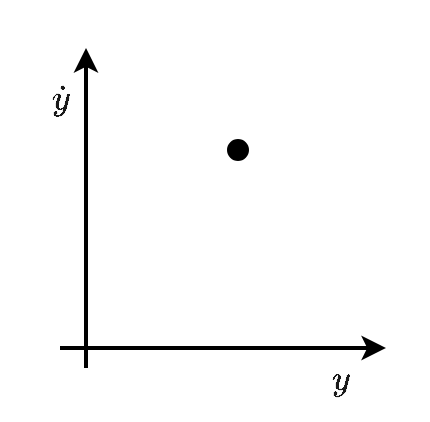 <mxfile version="22.0.2" type="device">
  <diagram id="eOFOYFhU0GsHmSKvHhCn" name="Pagina-1">
    <mxGraphModel dx="1194" dy="877" grid="1" gridSize="10" guides="1" tooltips="1" connect="1" arrows="1" fold="1" page="1" pageScale="1" pageWidth="827" pageHeight="1169" math="1" shadow="0">
      <root>
        <mxCell id="0" />
        <mxCell id="1" parent="0" />
        <mxCell id="-Wk1aWWQlNWJjsIihzdT-8" value="" style="whiteSpace=wrap;html=1;aspect=fixed;strokeColor=none;" parent="1" vertex="1">
          <mxGeometry x="374" y="296" width="210" height="210" as="geometry" />
        </mxCell>
        <mxCell id="-Wk1aWWQlNWJjsIihzdT-1" value="" style="endArrow=classic;html=1;rounded=0;fontSize=25;fontColor=#1A1A1A;strokeWidth=2;" parent="1" edge="1">
          <mxGeometry width="50" height="50" relative="1" as="geometry">
            <mxPoint x="400" y="470" as="sourcePoint" />
            <mxPoint x="563" y="470" as="targetPoint" />
          </mxGeometry>
        </mxCell>
        <mxCell id="-Wk1aWWQlNWJjsIihzdT-2" value="" style="endArrow=classic;html=1;rounded=0;fontSize=25;fontColor=#1A1A1A;strokeWidth=2;" parent="1" edge="1">
          <mxGeometry width="50" height="50" relative="1" as="geometry">
            <mxPoint x="413" y="480" as="sourcePoint" />
            <mxPoint x="413" y="320" as="targetPoint" />
          </mxGeometry>
        </mxCell>
        <mxCell id="-Wk1aWWQlNWJjsIihzdT-3" value="$$y$$" style="text;html=1;strokeColor=none;fillColor=none;align=center;verticalAlign=middle;whiteSpace=wrap;rounded=0;fontSize=15;fontColor=#1A1A1A;" parent="1" vertex="1">
          <mxGeometry x="510" y="470" width="60" height="30" as="geometry" />
        </mxCell>
        <mxCell id="-Wk1aWWQlNWJjsIihzdT-5" value="" style="ellipse;whiteSpace=wrap;html=1;aspect=fixed;fillColor=#000000;" parent="1" vertex="1">
          <mxGeometry x="484" y="366" width="10" height="10" as="geometry" />
        </mxCell>
        <mxCell id="-Wk1aWWQlNWJjsIihzdT-6" value="$$\dot y$$" style="text;html=1;strokeColor=none;fillColor=none;align=center;verticalAlign=middle;whiteSpace=wrap;rounded=0;fontSize=15;fontColor=#1A1A1A;" parent="1" vertex="1">
          <mxGeometry x="370" y="330" width="60" height="30" as="geometry" />
        </mxCell>
      </root>
    </mxGraphModel>
  </diagram>
</mxfile>
